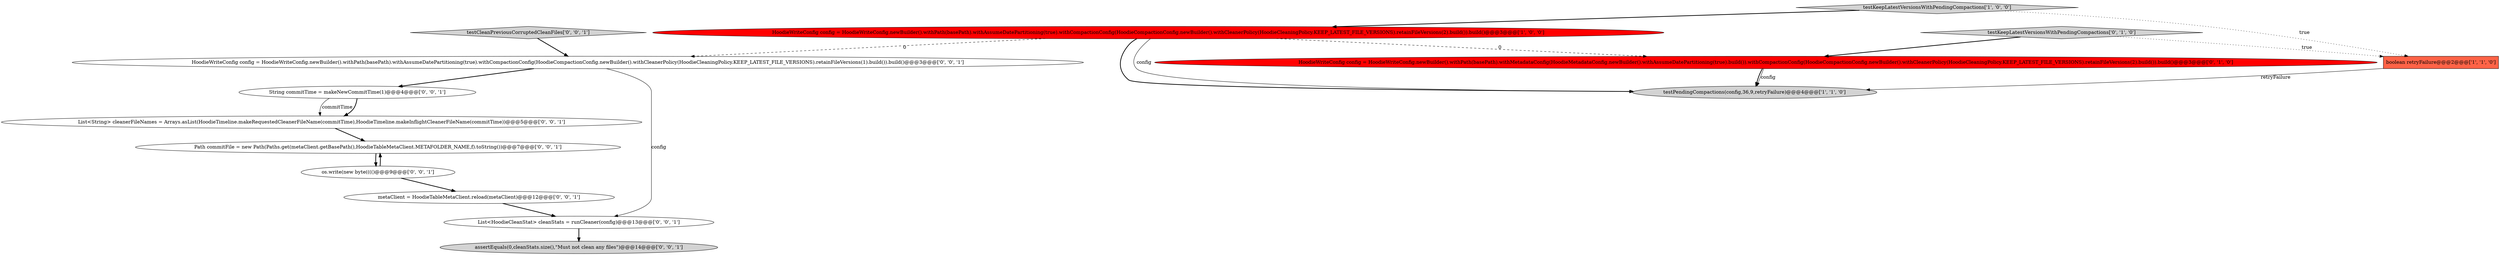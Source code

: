 digraph {
14 [style = filled, label = "testCleanPreviousCorruptedCleanFiles['0', '0', '1']", fillcolor = lightgray, shape = diamond image = "AAA0AAABBB3BBB"];
7 [style = filled, label = "List<String> cleanerFileNames = Arrays.asList(HoodieTimeline.makeRequestedCleanerFileName(commitTime),HoodieTimeline.makeInflightCleanerFileName(commitTime))@@@5@@@['0', '0', '1']", fillcolor = white, shape = ellipse image = "AAA0AAABBB3BBB"];
13 [style = filled, label = "os.write(new byte(((()@@@9@@@['0', '0', '1']", fillcolor = white, shape = ellipse image = "AAA0AAABBB3BBB"];
0 [style = filled, label = "HoodieWriteConfig config = HoodieWriteConfig.newBuilder().withPath(basePath).withAssumeDatePartitioning(true).withCompactionConfig(HoodieCompactionConfig.newBuilder().withCleanerPolicy(HoodieCleaningPolicy.KEEP_LATEST_FILE_VERSIONS).retainFileVersions(2).build()).build()@@@3@@@['1', '0', '0']", fillcolor = red, shape = ellipse image = "AAA1AAABBB1BBB"];
5 [style = filled, label = "testKeepLatestVersionsWithPendingCompactions['0', '1', '0']", fillcolor = lightgray, shape = diamond image = "AAA0AAABBB2BBB"];
11 [style = filled, label = "metaClient = HoodieTableMetaClient.reload(metaClient)@@@12@@@['0', '0', '1']", fillcolor = white, shape = ellipse image = "AAA0AAABBB3BBB"];
2 [style = filled, label = "testKeepLatestVersionsWithPendingCompactions['1', '0', '0']", fillcolor = lightgray, shape = diamond image = "AAA0AAABBB1BBB"];
4 [style = filled, label = "HoodieWriteConfig config = HoodieWriteConfig.newBuilder().withPath(basePath).withMetadataConfig(HoodieMetadataConfig.newBuilder().withAssumeDatePartitioning(true).build()).withCompactionConfig(HoodieCompactionConfig.newBuilder().withCleanerPolicy(HoodieCleaningPolicy.KEEP_LATEST_FILE_VERSIONS).retainFileVersions(2).build()).build()@@@3@@@['0', '1', '0']", fillcolor = red, shape = ellipse image = "AAA1AAABBB2BBB"];
12 [style = filled, label = "HoodieWriteConfig config = HoodieWriteConfig.newBuilder().withPath(basePath).withAssumeDatePartitioning(true).withCompactionConfig(HoodieCompactionConfig.newBuilder().withCleanerPolicy(HoodieCleaningPolicy.KEEP_LATEST_FILE_VERSIONS).retainFileVersions(1).build()).build()@@@3@@@['0', '0', '1']", fillcolor = white, shape = ellipse image = "AAA0AAABBB3BBB"];
10 [style = filled, label = "List<HoodieCleanStat> cleanStats = runCleaner(config)@@@13@@@['0', '0', '1']", fillcolor = white, shape = ellipse image = "AAA0AAABBB3BBB"];
1 [style = filled, label = "boolean retryFailure@@@2@@@['1', '1', '0']", fillcolor = tomato, shape = box image = "AAA0AAABBB1BBB"];
9 [style = filled, label = "assertEquals(0,cleanStats.size(),\"Must not clean any files\")@@@14@@@['0', '0', '1']", fillcolor = lightgray, shape = ellipse image = "AAA0AAABBB3BBB"];
6 [style = filled, label = "Path commitFile = new Path(Paths.get(metaClient.getBasePath(),HoodieTableMetaClient.METAFOLDER_NAME,f).toString())@@@7@@@['0', '0', '1']", fillcolor = white, shape = ellipse image = "AAA0AAABBB3BBB"];
3 [style = filled, label = "testPendingCompactions(config,36,9,retryFailure)@@@4@@@['1', '1', '0']", fillcolor = lightgray, shape = ellipse image = "AAA0AAABBB1BBB"];
8 [style = filled, label = "String commitTime = makeNewCommitTime(1)@@@4@@@['0', '0', '1']", fillcolor = white, shape = ellipse image = "AAA0AAABBB3BBB"];
0->3 [style = bold, label=""];
0->3 [style = solid, label="config"];
4->3 [style = bold, label=""];
1->3 [style = solid, label="retryFailure"];
8->7 [style = solid, label="commitTime"];
4->3 [style = solid, label="config"];
5->1 [style = dotted, label="true"];
0->4 [style = dashed, label="0"];
0->12 [style = dashed, label="0"];
13->11 [style = bold, label=""];
8->7 [style = bold, label=""];
2->0 [style = bold, label=""];
11->10 [style = bold, label=""];
12->8 [style = bold, label=""];
2->1 [style = dotted, label="true"];
6->13 [style = bold, label=""];
14->12 [style = bold, label=""];
5->4 [style = bold, label=""];
7->6 [style = bold, label=""];
12->10 [style = solid, label="config"];
10->9 [style = bold, label=""];
13->6 [style = bold, label=""];
}
